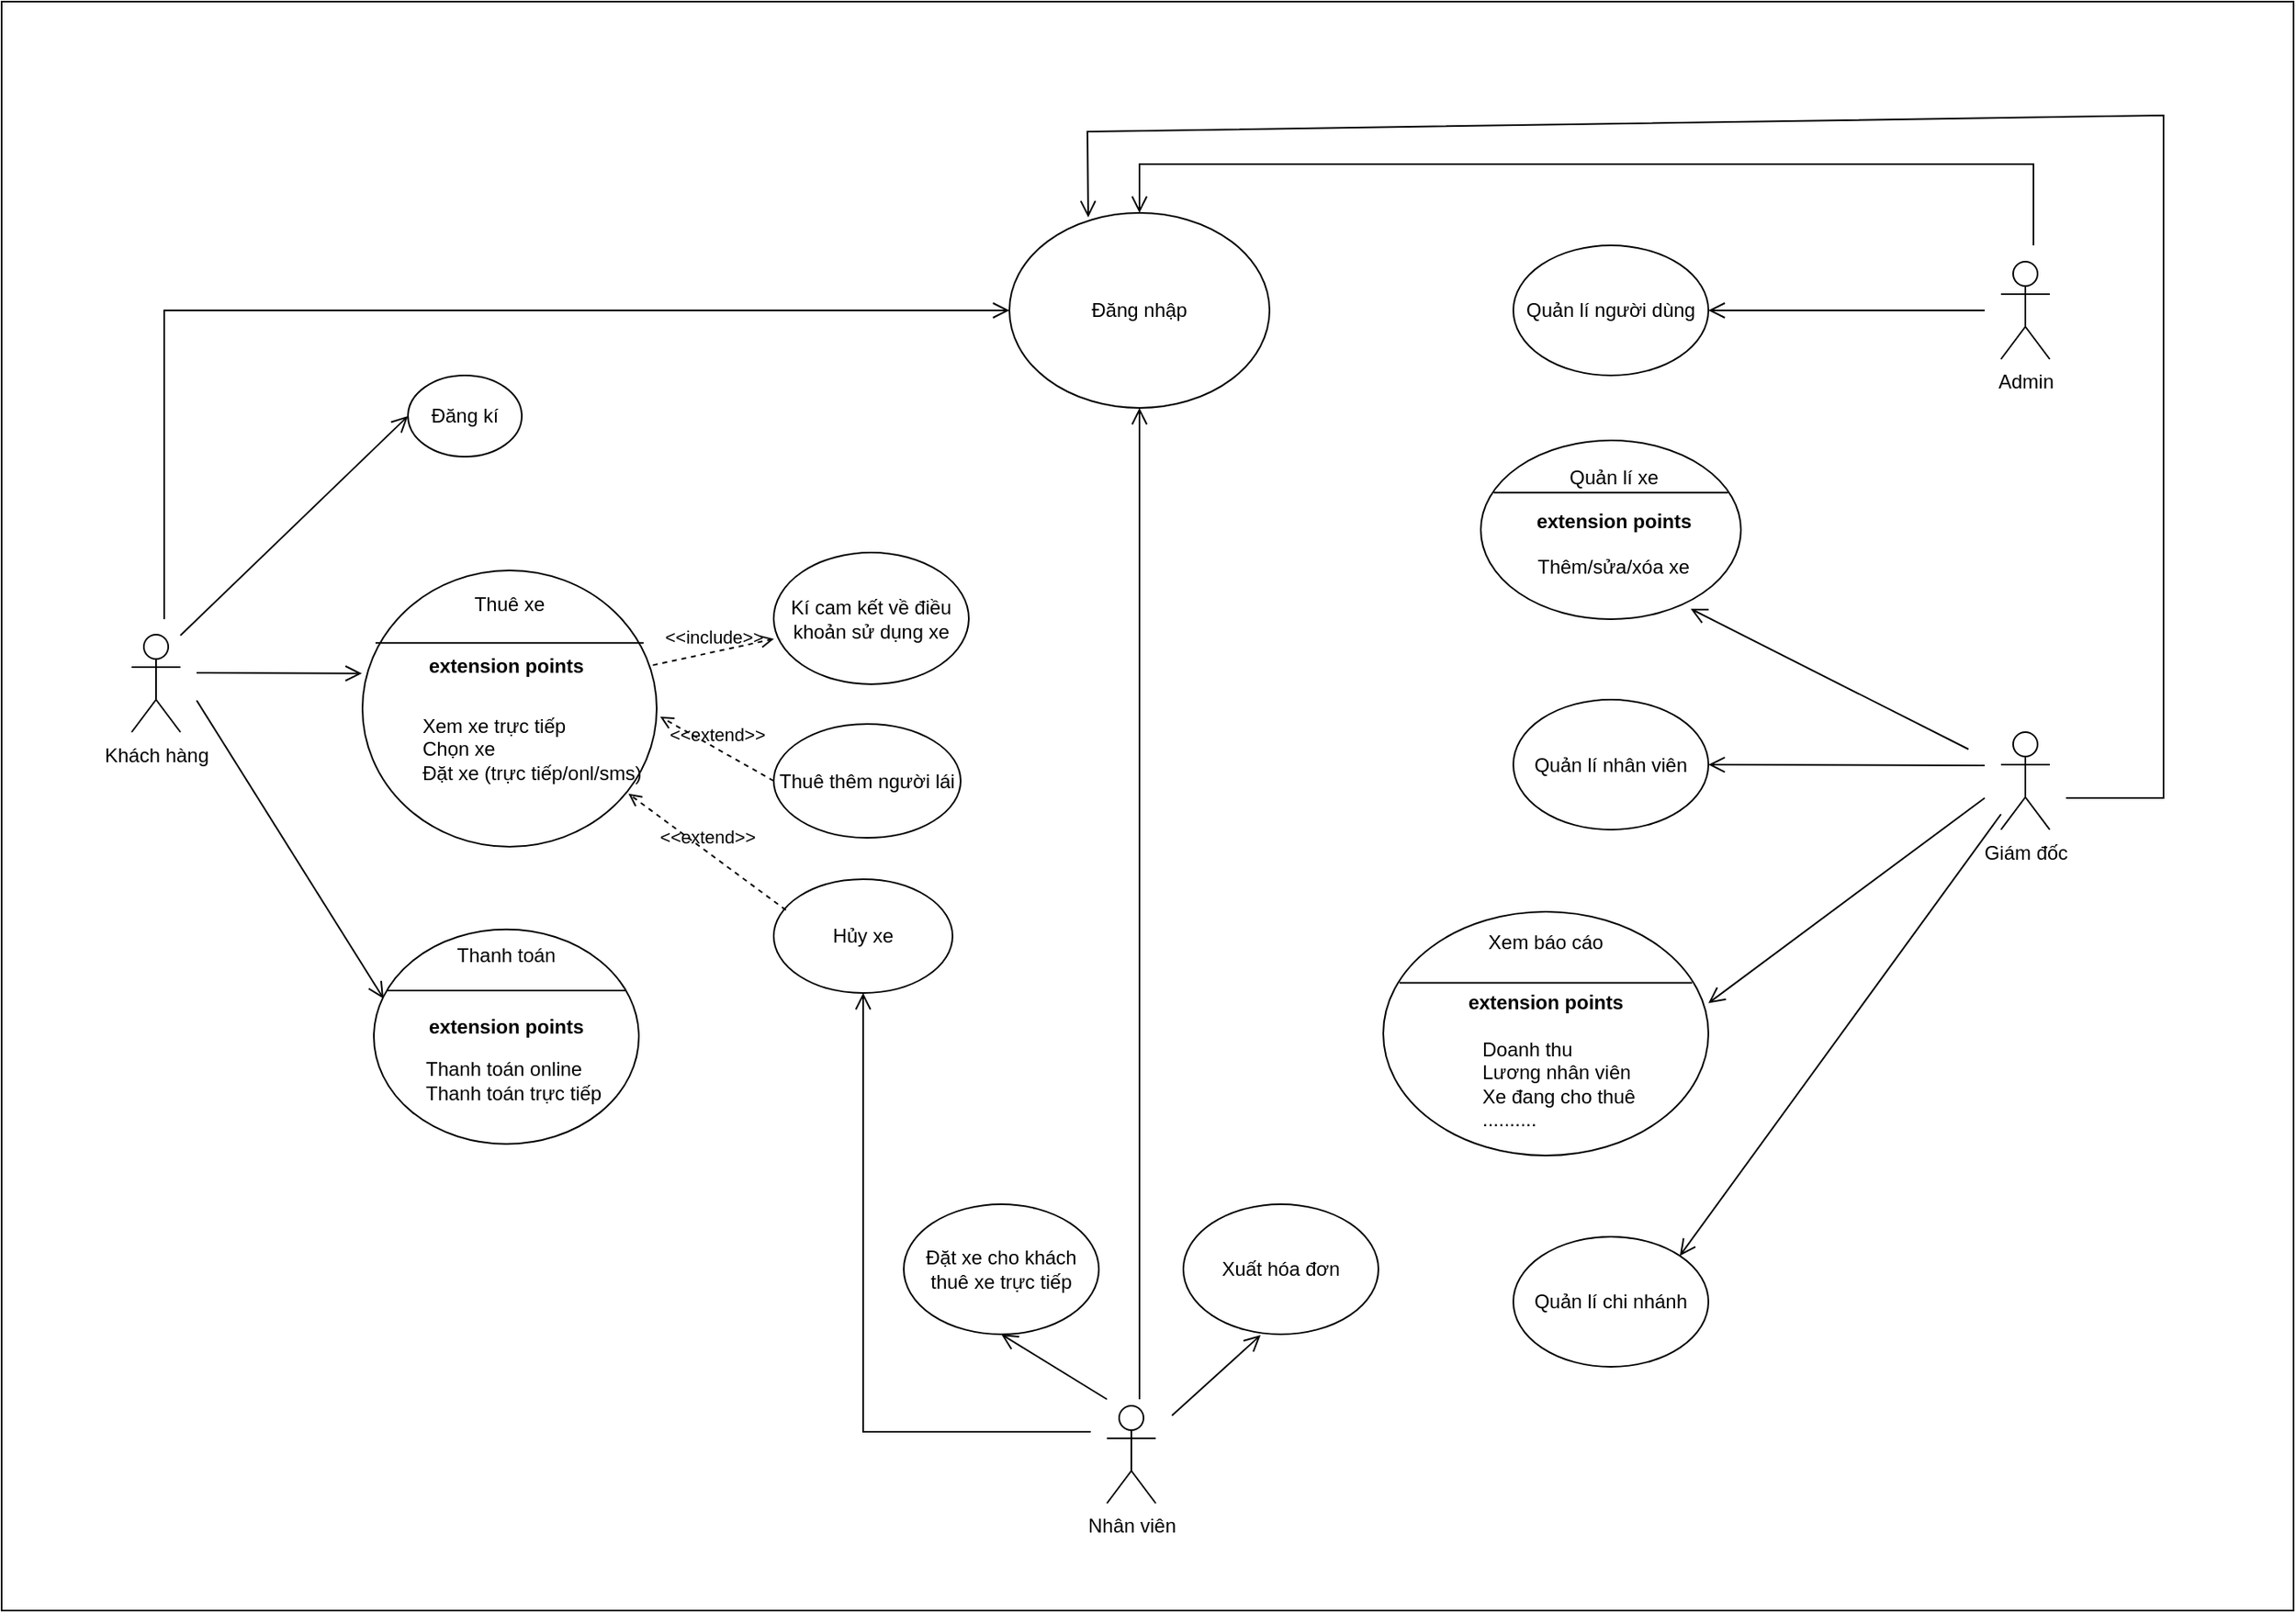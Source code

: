 <mxfile version="21.6.8" type="device">
  <diagram name="Trang-1" id="ADrX6EXCf-HaY5-kATYO">
    <mxGraphModel dx="1208" dy="1198" grid="1" gridSize="10" guides="1" tooltips="1" connect="1" arrows="1" fold="1" page="1" pageScale="1" pageWidth="827" pageHeight="1169" math="0" shadow="0">
      <root>
        <mxCell id="0" />
        <mxCell id="1" parent="0" />
        <mxCell id="436F6R95REdVLK8xN0ZB-54" value="" style="rounded=0;whiteSpace=wrap;html=1;" vertex="1" parent="1">
          <mxGeometry x="110" y="90" width="1410" height="990" as="geometry" />
        </mxCell>
        <mxCell id="436F6R95REdVLK8xN0ZB-55" value="Nhân viên" style="shape=umlActor;verticalLabelPosition=bottom;verticalAlign=top;html=1;" vertex="1" parent="1">
          <mxGeometry x="790" y="954" width="30" height="60" as="geometry" />
        </mxCell>
        <mxCell id="436F6R95REdVLK8xN0ZB-56" value="Khách hàng" style="shape=umlActor;verticalLabelPosition=bottom;verticalAlign=top;html=1;" vertex="1" parent="1">
          <mxGeometry x="190" y="479.5" width="30" height="60" as="geometry" />
        </mxCell>
        <mxCell id="436F6R95REdVLK8xN0ZB-57" value="Giám đốc" style="shape=umlActor;verticalLabelPosition=bottom;verticalAlign=top;html=1;" vertex="1" parent="1">
          <mxGeometry x="1340" y="539.5" width="30" height="60" as="geometry" />
        </mxCell>
        <mxCell id="436F6R95REdVLK8xN0ZB-58" value="Admin" style="shape=umlActor;verticalLabelPosition=bottom;verticalAlign=top;html=1;" vertex="1" parent="1">
          <mxGeometry x="1340" y="250" width="30" height="60" as="geometry" />
        </mxCell>
        <mxCell id="436F6R95REdVLK8xN0ZB-59" value="Đăng kí" style="ellipse;whiteSpace=wrap;html=1;" vertex="1" parent="1">
          <mxGeometry x="360" y="320" width="70" height="50" as="geometry" />
        </mxCell>
        <mxCell id="436F6R95REdVLK8xN0ZB-60" value="Đăng nhập" style="ellipse;whiteSpace=wrap;html=1;" vertex="1" parent="1">
          <mxGeometry x="730" y="220" width="160" height="120" as="geometry" />
        </mxCell>
        <mxCell id="436F6R95REdVLK8xN0ZB-61" value="" style="shape=ellipse;container=1;horizontal=1;horizontalStack=0;resizeParent=1;resizeParentMax=0;resizeLast=0;html=1;dashed=0;collapsible=0;" vertex="1" parent="1">
          <mxGeometry x="332" y="440" width="181" height="170" as="geometry" />
        </mxCell>
        <mxCell id="436F6R95REdVLK8xN0ZB-62" value="Thuê xe" style="html=1;strokeColor=none;fillColor=none;align=center;verticalAlign=middle;rotatable=0;whiteSpace=wrap;" vertex="1" parent="436F6R95REdVLK8xN0ZB-61">
          <mxGeometry x="10.19" y="1.75" width="160.612" height="38.25" as="geometry" />
        </mxCell>
        <mxCell id="436F6R95REdVLK8xN0ZB-63" value="" style="line;strokeWidth=1;fillColor=none;rotatable=0;labelPosition=right;points=[];portConstraint=eastwest;dashed=0;resizeWidth=1;" vertex="1" parent="436F6R95REdVLK8xN0ZB-61">
          <mxGeometry x="8.033" y="38.25" width="164.933" height="12.75" as="geometry" />
        </mxCell>
        <mxCell id="436F6R95REdVLK8xN0ZB-64" value="&lt;b&gt;extension points&lt;/b&gt;" style="text;html=1;align=center;verticalAlign=middle;rotatable=0;fillColor=none;strokeColor=none;whiteSpace=wrap;" vertex="1" parent="436F6R95REdVLK8xN0ZB-61">
          <mxGeometry x="8.03" y="40.0" width="160.612" height="38.25" as="geometry" />
        </mxCell>
        <mxCell id="436F6R95REdVLK8xN0ZB-65" value="Xem xe trực tiếp&lt;br&gt;Chọn xe&lt;br&gt;Đặt xe (trực tiếp/onl/sms)" style="text;html=1;align=left;verticalAlign=middle;rotatable=0;spacingLeft=25;fillColor=none;strokeColor=none;whiteSpace=wrap;" vertex="1" parent="436F6R95REdVLK8xN0ZB-61">
          <mxGeometry x="10.193" y="90.002" width="172.967" height="39.231" as="geometry" />
        </mxCell>
        <mxCell id="436F6R95REdVLK8xN0ZB-66" value="Kí cam kết về điều khoản sử dụng xe" style="ellipse;whiteSpace=wrap;html=1;" vertex="1" parent="1">
          <mxGeometry x="585" y="429" width="120" height="81" as="geometry" />
        </mxCell>
        <mxCell id="436F6R95REdVLK8xN0ZB-67" value="Hủy xe" style="ellipse;whiteSpace=wrap;html=1;" vertex="1" parent="1">
          <mxGeometry x="585" y="630" width="110" height="70" as="geometry" />
        </mxCell>
        <mxCell id="436F6R95REdVLK8xN0ZB-68" value="Thuê thêm người lái" style="ellipse;whiteSpace=wrap;html=1;" vertex="1" parent="1">
          <mxGeometry x="585" y="534.5" width="115" height="70" as="geometry" />
        </mxCell>
        <mxCell id="436F6R95REdVLK8xN0ZB-69" value="&amp;lt;&amp;lt;extend&amp;gt;&amp;gt;" style="html=1;verticalAlign=bottom;labelBackgroundColor=none;endArrow=open;endFill=0;dashed=1;rounded=0;exitX=0;exitY=0.5;exitDx=0;exitDy=0;entryX=1;entryY=0;entryDx=0;entryDy=0;" edge="1" parent="1" source="436F6R95REdVLK8xN0ZB-68" target="436F6R95REdVLK8xN0ZB-65">
          <mxGeometry width="160" relative="1" as="geometry">
            <mxPoint x="390" y="754" as="sourcePoint" />
            <mxPoint x="540" y="614" as="targetPoint" />
          </mxGeometry>
        </mxCell>
        <mxCell id="436F6R95REdVLK8xN0ZB-70" value="&amp;lt;&amp;lt;extend&amp;gt;&amp;gt;" style="html=1;verticalAlign=bottom;labelBackgroundColor=none;endArrow=open;endFill=0;dashed=1;rounded=0;exitX=0.068;exitY=0.271;exitDx=0;exitDy=0;entryX=0.904;entryY=0.808;entryDx=0;entryDy=0;entryPerimeter=0;exitPerimeter=0;" edge="1" parent="1" source="436F6R95REdVLK8xN0ZB-67" target="436F6R95REdVLK8xN0ZB-61">
          <mxGeometry width="160" relative="1" as="geometry">
            <mxPoint x="590.0" y="729" as="sourcePoint" />
            <mxPoint x="510.0" y="582.001" as="targetPoint" />
          </mxGeometry>
        </mxCell>
        <mxCell id="436F6R95REdVLK8xN0ZB-71" value="&amp;lt;&amp;lt;include&amp;gt;&amp;gt;" style="html=1;verticalAlign=bottom;labelBackgroundColor=none;endArrow=open;endFill=0;dashed=1;rounded=0;exitX=0.987;exitY=0.343;exitDx=0;exitDy=0;exitPerimeter=0;entryX=0.001;entryY=0.656;entryDx=0;entryDy=0;entryPerimeter=0;" edge="1" parent="1" source="436F6R95REdVLK8xN0ZB-61" target="436F6R95REdVLK8xN0ZB-66">
          <mxGeometry width="160" relative="1" as="geometry">
            <mxPoint x="450" y="514" as="sourcePoint" />
            <mxPoint x="610" y="514" as="targetPoint" />
          </mxGeometry>
        </mxCell>
        <mxCell id="436F6R95REdVLK8xN0ZB-72" value="" style="endArrow=open;startArrow=none;endFill=0;startFill=0;endSize=8;html=1;verticalAlign=bottom;labelBackgroundColor=none;strokeWidth=1;rounded=0;entryX=0;entryY=0.5;entryDx=0;entryDy=0;" edge="1" parent="1" target="436F6R95REdVLK8xN0ZB-59">
          <mxGeometry width="160" relative="1" as="geometry">
            <mxPoint x="220" y="480" as="sourcePoint" />
            <mxPoint x="380" y="450" as="targetPoint" />
          </mxGeometry>
        </mxCell>
        <mxCell id="436F6R95REdVLK8xN0ZB-73" value="" style="endArrow=open;startArrow=none;endFill=0;startFill=0;endSize=8;html=1;verticalAlign=bottom;labelBackgroundColor=none;strokeWidth=1;rounded=0;entryX=0;entryY=0.5;entryDx=0;entryDy=0;" edge="1" parent="1" target="436F6R95REdVLK8xN0ZB-60">
          <mxGeometry width="160" relative="1" as="geometry">
            <mxPoint x="210" y="470" as="sourcePoint" />
            <mxPoint x="390" y="460" as="targetPoint" />
            <Array as="points">
              <mxPoint x="210" y="280" />
            </Array>
          </mxGeometry>
        </mxCell>
        <mxCell id="436F6R95REdVLK8xN0ZB-74" value="" style="endArrow=open;startArrow=none;endFill=0;startFill=0;endSize=8;html=1;verticalAlign=bottom;labelBackgroundColor=none;strokeWidth=1;rounded=0;entryX=-0.002;entryY=0.373;entryDx=0;entryDy=0;entryPerimeter=0;" edge="1" parent="1" target="436F6R95REdVLK8xN0ZB-61">
          <mxGeometry width="160" relative="1" as="geometry">
            <mxPoint x="230" y="503" as="sourcePoint" />
            <mxPoint x="400" y="470" as="targetPoint" />
          </mxGeometry>
        </mxCell>
        <mxCell id="436F6R95REdVLK8xN0ZB-75" value="" style="shape=ellipse;container=1;horizontal=1;horizontalStack=0;resizeParent=1;resizeParentMax=0;resizeLast=0;html=1;dashed=0;collapsible=0;" vertex="1" parent="1">
          <mxGeometry x="339" y="660.88" width="163" height="132" as="geometry" />
        </mxCell>
        <mxCell id="436F6R95REdVLK8xN0ZB-76" value="Thanh toán" style="html=1;strokeColor=none;fillColor=none;align=center;verticalAlign=middle;rotatable=0;whiteSpace=wrap;" vertex="1" parent="436F6R95REdVLK8xN0ZB-75">
          <mxGeometry y="-0.88" width="163" height="33" as="geometry" />
        </mxCell>
        <mxCell id="436F6R95REdVLK8xN0ZB-77" value="" style="line;strokeWidth=1;fillColor=none;rotatable=0;labelPosition=right;points=[];portConstraint=eastwest;dashed=0;resizeWidth=1;" vertex="1" parent="436F6R95REdVLK8xN0ZB-75">
          <mxGeometry x="8.15" y="32.12" width="146.7" height="11" as="geometry" />
        </mxCell>
        <mxCell id="436F6R95REdVLK8xN0ZB-78" value="&lt;b&gt;extension points&lt;/b&gt;" style="text;html=1;align=center;verticalAlign=middle;rotatable=0;fillColor=none;strokeColor=none;whiteSpace=wrap;" vertex="1" parent="436F6R95REdVLK8xN0ZB-75">
          <mxGeometry y="43.12" width="163" height="33" as="geometry" />
        </mxCell>
        <mxCell id="436F6R95REdVLK8xN0ZB-79" value="Thanh toán online&lt;br&gt;Thanh toán trực tiếp" style="text;html=1;align=left;verticalAlign=middle;rotatable=0;spacingLeft=25;fillColor=none;strokeColor=none;whiteSpace=wrap;" vertex="1" parent="436F6R95REdVLK8xN0ZB-75">
          <mxGeometry x="5.001" y="76.12" width="163" height="33" as="geometry" />
        </mxCell>
        <mxCell id="436F6R95REdVLK8xN0ZB-80" value="" style="endArrow=open;startArrow=none;endFill=0;startFill=0;endSize=8;html=1;verticalAlign=bottom;labelBackgroundColor=none;strokeWidth=1;rounded=0;entryX=0.037;entryY=0.323;entryDx=0;entryDy=0;entryPerimeter=0;" edge="1" parent="1" target="436F6R95REdVLK8xN0ZB-75">
          <mxGeometry width="160" relative="1" as="geometry">
            <mxPoint x="230" y="520" as="sourcePoint" />
            <mxPoint x="337" y="860" as="targetPoint" />
          </mxGeometry>
        </mxCell>
        <mxCell id="436F6R95REdVLK8xN0ZB-81" value="Đặt xe cho khách thuê xe trực tiếp" style="ellipse;whiteSpace=wrap;html=1;" vertex="1" parent="1">
          <mxGeometry x="665" y="830" width="120" height="80" as="geometry" />
        </mxCell>
        <mxCell id="436F6R95REdVLK8xN0ZB-82" value="" style="endArrow=open;startArrow=none;endFill=0;startFill=0;endSize=8;html=1;verticalAlign=bottom;labelBackgroundColor=none;strokeWidth=1;rounded=0;entryX=0.5;entryY=1;entryDx=0;entryDy=0;" edge="1" parent="1" target="436F6R95REdVLK8xN0ZB-60">
          <mxGeometry width="160" relative="1" as="geometry">
            <mxPoint x="810" y="950" as="sourcePoint" />
            <mxPoint x="430" y="1040" as="targetPoint" />
          </mxGeometry>
        </mxCell>
        <mxCell id="436F6R95REdVLK8xN0ZB-83" value="" style="endArrow=open;startArrow=none;endFill=0;startFill=0;endSize=8;html=1;verticalAlign=bottom;labelBackgroundColor=none;strokeWidth=1;rounded=0;entryX=0.5;entryY=1;entryDx=0;entryDy=0;" edge="1" parent="1" target="436F6R95REdVLK8xN0ZB-81">
          <mxGeometry width="160" relative="1" as="geometry">
            <mxPoint x="790" y="950" as="sourcePoint" />
            <mxPoint x="720" y="918" as="targetPoint" />
          </mxGeometry>
        </mxCell>
        <mxCell id="436F6R95REdVLK8xN0ZB-84" value="" style="endArrow=open;startArrow=none;endFill=0;startFill=0;endSize=8;html=1;verticalAlign=bottom;labelBackgroundColor=none;strokeWidth=1;rounded=0;entryX=0.5;entryY=1;entryDx=0;entryDy=0;" edge="1" parent="1" target="436F6R95REdVLK8xN0ZB-67">
          <mxGeometry width="160" relative="1" as="geometry">
            <mxPoint x="780" y="970" as="sourcePoint" />
            <mxPoint x="514" y="897" as="targetPoint" />
            <Array as="points">
              <mxPoint x="640" y="970" />
            </Array>
          </mxGeometry>
        </mxCell>
        <mxCell id="436F6R95REdVLK8xN0ZB-85" value="" style="endArrow=open;startArrow=none;endFill=0;startFill=0;endSize=8;html=1;verticalAlign=bottom;labelBackgroundColor=none;strokeWidth=1;rounded=0;entryX=1;entryY=0.5;entryDx=0;entryDy=0;" edge="1" parent="1" target="436F6R95REdVLK8xN0ZB-91">
          <mxGeometry width="160" relative="1" as="geometry">
            <mxPoint x="1330" y="280" as="sourcePoint" />
            <mxPoint x="960" y="380" as="targetPoint" />
          </mxGeometry>
        </mxCell>
        <mxCell id="436F6R95REdVLK8xN0ZB-86" value="" style="shape=ellipse;container=1;horizontal=1;horizontalStack=0;resizeParent=1;resizeParentMax=0;resizeLast=0;html=1;dashed=0;collapsible=0;" vertex="1" parent="1">
          <mxGeometry x="1020" y="360" width="160" height="110" as="geometry" />
        </mxCell>
        <mxCell id="436F6R95REdVLK8xN0ZB-87" value="Quản lí xe" style="html=1;strokeColor=none;fillColor=none;align=center;verticalAlign=middle;rotatable=0;whiteSpace=wrap;" vertex="1" parent="436F6R95REdVLK8xN0ZB-86">
          <mxGeometry x="22" y="9.16" width="120" height="27.5" as="geometry" />
        </mxCell>
        <mxCell id="436F6R95REdVLK8xN0ZB-88" value="" style="line;strokeWidth=1;fillColor=none;rotatable=0;labelPosition=right;points=[];portConstraint=eastwest;dashed=0;resizeWidth=1;" vertex="1" parent="436F6R95REdVLK8xN0ZB-86">
          <mxGeometry x="8" y="27.5" width="144.0" height="9.167" as="geometry" />
        </mxCell>
        <mxCell id="436F6R95REdVLK8xN0ZB-89" value="&lt;b&gt;extension points&lt;/b&gt;" style="text;html=1;align=center;verticalAlign=middle;rotatable=0;fillColor=none;strokeColor=none;whiteSpace=wrap;" vertex="1" parent="436F6R95REdVLK8xN0ZB-86">
          <mxGeometry x="12" y="36.66" width="140" height="27.5" as="geometry" />
        </mxCell>
        <mxCell id="436F6R95REdVLK8xN0ZB-90" value="Thêm/sửa/xóa xe" style="text;html=1;align=left;verticalAlign=middle;rotatable=0;spacingLeft=25;fillColor=none;strokeColor=none;whiteSpace=wrap;" vertex="1" parent="436F6R95REdVLK8xN0ZB-86">
          <mxGeometry x="8" y="64.16" width="132" height="27.5" as="geometry" />
        </mxCell>
        <mxCell id="436F6R95REdVLK8xN0ZB-91" value="Quản lí người dùng" style="ellipse;whiteSpace=wrap;html=1;" vertex="1" parent="1">
          <mxGeometry x="1040" y="240" width="120" height="80" as="geometry" />
        </mxCell>
        <mxCell id="436F6R95REdVLK8xN0ZB-92" value="" style="shape=ellipse;container=1;horizontal=1;horizontalStack=0;resizeParent=1;resizeParentMax=0;resizeLast=0;html=1;dashed=0;collapsible=0;" vertex="1" parent="1">
          <mxGeometry x="960" y="650" width="200" height="150" as="geometry" />
        </mxCell>
        <mxCell id="436F6R95REdVLK8xN0ZB-93" value="Xem báo cáo" style="html=1;strokeColor=none;fillColor=none;align=center;verticalAlign=middle;rotatable=0;whiteSpace=wrap;" vertex="1" parent="436F6R95REdVLK8xN0ZB-92">
          <mxGeometry width="200" height="37.5" as="geometry" />
        </mxCell>
        <mxCell id="436F6R95REdVLK8xN0ZB-94" value="" style="line;strokeWidth=1;fillColor=none;rotatable=0;labelPosition=right;points=[];portConstraint=eastwest;dashed=0;resizeWidth=1;" vertex="1" parent="436F6R95REdVLK8xN0ZB-92">
          <mxGeometry x="10" y="37.5" width="180" height="12.5" as="geometry" />
        </mxCell>
        <mxCell id="436F6R95REdVLK8xN0ZB-95" value="&lt;b&gt;extension points&lt;/b&gt;" style="text;html=1;align=center;verticalAlign=middle;rotatable=0;fillColor=none;strokeColor=none;whiteSpace=wrap;" vertex="1" parent="436F6R95REdVLK8xN0ZB-92">
          <mxGeometry y="37.497" width="200" height="37.5" as="geometry" />
        </mxCell>
        <mxCell id="436F6R95REdVLK8xN0ZB-96" value="Doanh thu&lt;br&gt;Lương nhân viên&lt;br&gt;Xe đang cho thuê&lt;br&gt;.........." style="text;html=1;align=left;verticalAlign=middle;rotatable=0;spacingLeft=25;fillColor=none;strokeColor=none;whiteSpace=wrap;" vertex="1" parent="436F6R95REdVLK8xN0ZB-92">
          <mxGeometry x="34.061" y="87.503" width="123.144" height="37.5" as="geometry" />
        </mxCell>
        <mxCell id="436F6R95REdVLK8xN0ZB-97" value="Quản lí nhân viên" style="ellipse;whiteSpace=wrap;html=1;" vertex="1" parent="1">
          <mxGeometry x="1040" y="519.5" width="120" height="80" as="geometry" />
        </mxCell>
        <mxCell id="436F6R95REdVLK8xN0ZB-98" value="" style="endArrow=open;startArrow=none;endFill=0;startFill=0;endSize=8;html=1;verticalAlign=bottom;labelBackgroundColor=none;strokeWidth=1;rounded=0;entryX=0.807;entryY=0.942;entryDx=0;entryDy=0;entryPerimeter=0;" edge="1" parent="1" target="436F6R95REdVLK8xN0ZB-86">
          <mxGeometry width="160" relative="1" as="geometry">
            <mxPoint x="1320" y="550" as="sourcePoint" />
            <mxPoint x="1450" y="510" as="targetPoint" />
          </mxGeometry>
        </mxCell>
        <mxCell id="436F6R95REdVLK8xN0ZB-99" value="" style="endArrow=open;startArrow=none;endFill=0;startFill=0;endSize=8;html=1;verticalAlign=bottom;labelBackgroundColor=none;strokeWidth=1;rounded=0;entryX=1;entryY=0.5;entryDx=0;entryDy=0;" edge="1" parent="1" target="436F6R95REdVLK8xN0ZB-97">
          <mxGeometry width="160" relative="1" as="geometry">
            <mxPoint x="1330" y="560" as="sourcePoint" />
            <mxPoint x="1140" y="450" as="targetPoint" />
          </mxGeometry>
        </mxCell>
        <mxCell id="436F6R95REdVLK8xN0ZB-100" value="" style="endArrow=open;startArrow=none;endFill=0;startFill=0;endSize=8;html=1;verticalAlign=bottom;labelBackgroundColor=none;strokeWidth=1;rounded=0;entryX=1;entryY=0.5;entryDx=0;entryDy=0;" edge="1" parent="1" target="436F6R95REdVLK8xN0ZB-95">
          <mxGeometry width="160" relative="1" as="geometry">
            <mxPoint x="1330" y="580" as="sourcePoint" />
            <mxPoint x="1140" y="470" as="targetPoint" />
          </mxGeometry>
        </mxCell>
        <mxCell id="436F6R95REdVLK8xN0ZB-101" value="Xuất hóa đơn" style="ellipse;whiteSpace=wrap;html=1;" vertex="1" parent="1">
          <mxGeometry x="837" y="830" width="120" height="80" as="geometry" />
        </mxCell>
        <mxCell id="436F6R95REdVLK8xN0ZB-102" value="" style="endArrow=open;startArrow=none;endFill=0;startFill=0;endSize=8;html=1;verticalAlign=bottom;labelBackgroundColor=none;strokeWidth=1;rounded=0;entryX=0.396;entryY=1.007;entryDx=0;entryDy=0;entryPerimeter=0;" edge="1" parent="1" target="436F6R95REdVLK8xN0ZB-101">
          <mxGeometry width="160" relative="1" as="geometry">
            <mxPoint x="830" y="960" as="sourcePoint" />
            <mxPoint x="730" y="928" as="targetPoint" />
          </mxGeometry>
        </mxCell>
        <mxCell id="436F6R95REdVLK8xN0ZB-103" value="" style="endArrow=open;startArrow=none;endFill=0;startFill=0;endSize=8;html=1;verticalAlign=bottom;labelBackgroundColor=none;strokeWidth=1;rounded=0;entryX=0.5;entryY=0;entryDx=0;entryDy=0;" edge="1" parent="1" target="436F6R95REdVLK8xN0ZB-60">
          <mxGeometry width="160" relative="1" as="geometry">
            <mxPoint x="1360" y="240" as="sourcePoint" />
            <mxPoint x="907" y="520" as="targetPoint" />
            <Array as="points">
              <mxPoint x="1360" y="190" />
              <mxPoint x="1120" y="190" />
              <mxPoint x="810" y="190" />
            </Array>
          </mxGeometry>
        </mxCell>
        <mxCell id="436F6R95REdVLK8xN0ZB-104" value="" style="endArrow=open;startArrow=none;endFill=0;startFill=0;endSize=8;html=1;verticalAlign=bottom;labelBackgroundColor=none;strokeWidth=1;rounded=0;entryX=0.303;entryY=0.023;entryDx=0;entryDy=0;entryPerimeter=0;" edge="1" parent="1" target="436F6R95REdVLK8xN0ZB-60">
          <mxGeometry width="160" relative="1" as="geometry">
            <mxPoint x="1380" y="580" as="sourcePoint" />
            <mxPoint x="987" y="570" as="targetPoint" />
            <Array as="points">
              <mxPoint x="1440" y="580" />
              <mxPoint x="1440" y="160" />
              <mxPoint x="778" y="170" />
            </Array>
          </mxGeometry>
        </mxCell>
        <mxCell id="436F6R95REdVLK8xN0ZB-105" value="Quản lí chi nhánh" style="ellipse;whiteSpace=wrap;html=1;" vertex="1" parent="1">
          <mxGeometry x="1040" y="850" width="120" height="80" as="geometry" />
        </mxCell>
        <mxCell id="436F6R95REdVLK8xN0ZB-106" value="" style="endArrow=open;startArrow=none;endFill=0;startFill=0;endSize=8;html=1;verticalAlign=bottom;labelBackgroundColor=none;strokeWidth=1;rounded=0;entryX=1;entryY=0;entryDx=0;entryDy=0;" edge="1" parent="1" target="436F6R95REdVLK8xN0ZB-105">
          <mxGeometry width="160" relative="1" as="geometry">
            <mxPoint x="1340" y="590" as="sourcePoint" />
            <mxPoint x="1160" y="724" as="targetPoint" />
          </mxGeometry>
        </mxCell>
      </root>
    </mxGraphModel>
  </diagram>
</mxfile>
